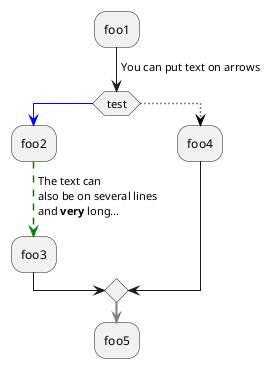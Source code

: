 @startuml
'使用 -> 标记，你可以给箭头添加文字或者修改箭头颜色。
'同时，你也可以选择点状 (dotted)，条状 (dashed)，加粗或者是隐式箭头

 :foo1;

 -> You can put text on arrows;

 if (test) then

 -[#blue]->

 :foo2;

 -[#green,dashed]-> The text can
 also be on several lines
 and **very** long...;

 :foo3;

 else

 -[#black,dotted]->
 :foo4;

 endif

 -[#gray,bold]->
 :foo5;

@enduml